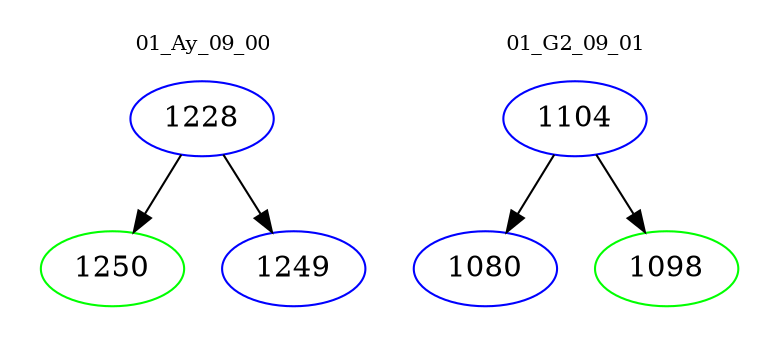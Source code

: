 digraph{
subgraph cluster_0 {
color = white
label = "01_Ay_09_00";
fontsize=10;
T0_1228 [label="1228", color="blue"]
T0_1228 -> T0_1250 [color="black"]
T0_1250 [label="1250", color="green"]
T0_1228 -> T0_1249 [color="black"]
T0_1249 [label="1249", color="blue"]
}
subgraph cluster_1 {
color = white
label = "01_G2_09_01";
fontsize=10;
T1_1104 [label="1104", color="blue"]
T1_1104 -> T1_1080 [color="black"]
T1_1080 [label="1080", color="blue"]
T1_1104 -> T1_1098 [color="black"]
T1_1098 [label="1098", color="green"]
}
}
